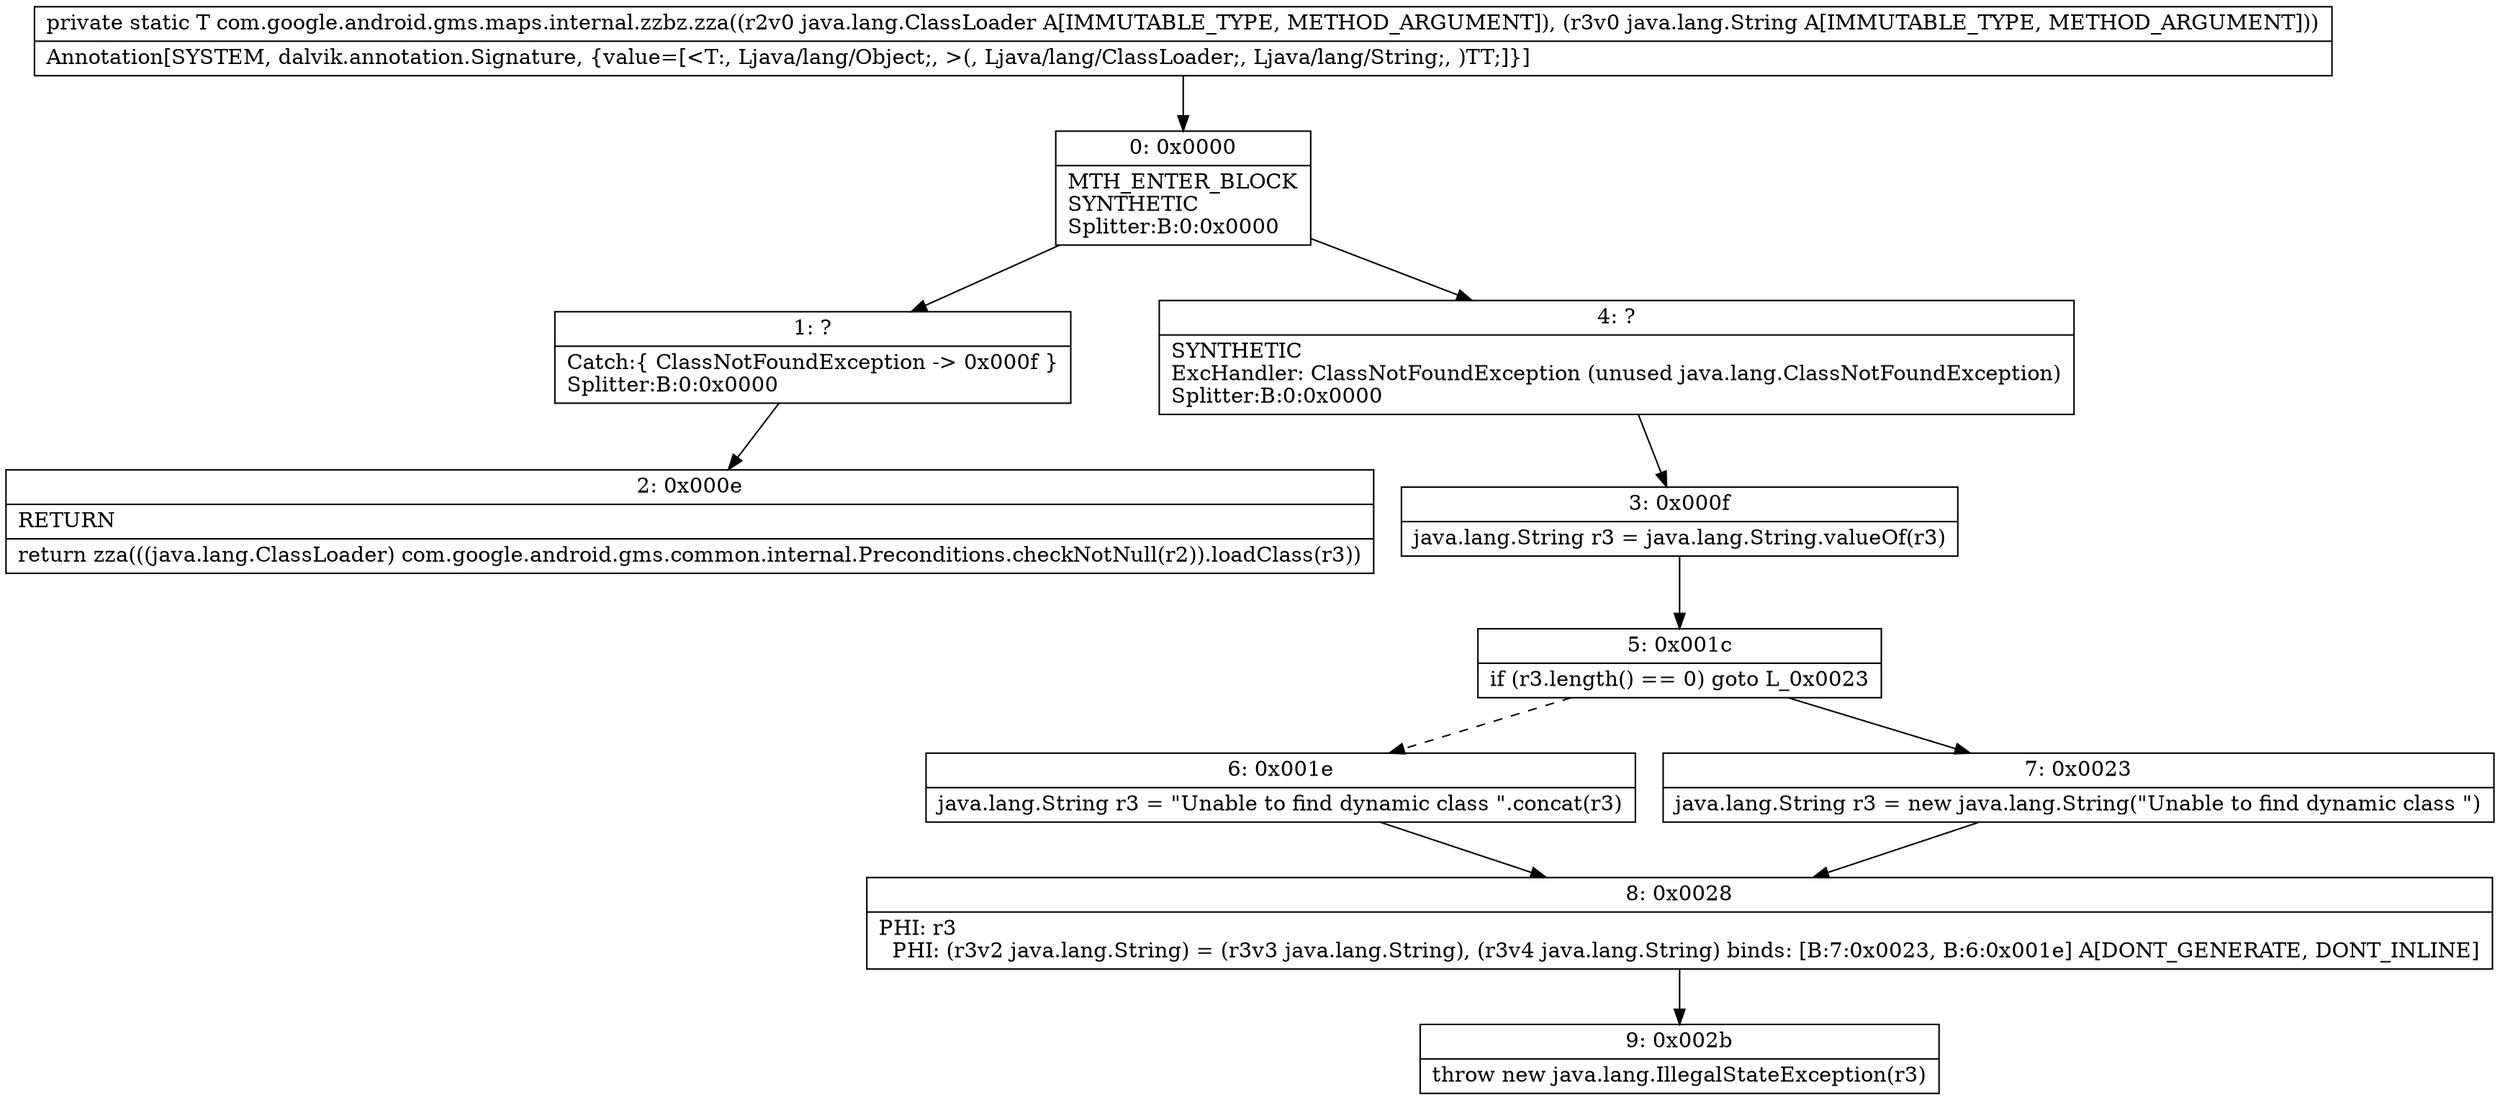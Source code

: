 digraph "CFG forcom.google.android.gms.maps.internal.zzbz.zza(Ljava\/lang\/ClassLoader;Ljava\/lang\/String;)Ljava\/lang\/Object;" {
Node_0 [shape=record,label="{0\:\ 0x0000|MTH_ENTER_BLOCK\lSYNTHETIC\lSplitter:B:0:0x0000\l}"];
Node_1 [shape=record,label="{1\:\ ?|Catch:\{ ClassNotFoundException \-\> 0x000f \}\lSplitter:B:0:0x0000\l}"];
Node_2 [shape=record,label="{2\:\ 0x000e|RETURN\l|return zza(((java.lang.ClassLoader) com.google.android.gms.common.internal.Preconditions.checkNotNull(r2)).loadClass(r3))\l}"];
Node_3 [shape=record,label="{3\:\ 0x000f|java.lang.String r3 = java.lang.String.valueOf(r3)\l}"];
Node_4 [shape=record,label="{4\:\ ?|SYNTHETIC\lExcHandler: ClassNotFoundException (unused java.lang.ClassNotFoundException)\lSplitter:B:0:0x0000\l}"];
Node_5 [shape=record,label="{5\:\ 0x001c|if (r3.length() == 0) goto L_0x0023\l}"];
Node_6 [shape=record,label="{6\:\ 0x001e|java.lang.String r3 = \"Unable to find dynamic class \".concat(r3)\l}"];
Node_7 [shape=record,label="{7\:\ 0x0023|java.lang.String r3 = new java.lang.String(\"Unable to find dynamic class \")\l}"];
Node_8 [shape=record,label="{8\:\ 0x0028|PHI: r3 \l  PHI: (r3v2 java.lang.String) = (r3v3 java.lang.String), (r3v4 java.lang.String) binds: [B:7:0x0023, B:6:0x001e] A[DONT_GENERATE, DONT_INLINE]\l}"];
Node_9 [shape=record,label="{9\:\ 0x002b|throw new java.lang.IllegalStateException(r3)\l}"];
MethodNode[shape=record,label="{private static T com.google.android.gms.maps.internal.zzbz.zza((r2v0 java.lang.ClassLoader A[IMMUTABLE_TYPE, METHOD_ARGUMENT]), (r3v0 java.lang.String A[IMMUTABLE_TYPE, METHOD_ARGUMENT]))  | Annotation[SYSTEM, dalvik.annotation.Signature, \{value=[\<T:, Ljava\/lang\/Object;, \>(, Ljava\/lang\/ClassLoader;, Ljava\/lang\/String;, )TT;]\}]\l}"];
MethodNode -> Node_0;
Node_0 -> Node_1;
Node_0 -> Node_4;
Node_1 -> Node_2;
Node_3 -> Node_5;
Node_4 -> Node_3;
Node_5 -> Node_6[style=dashed];
Node_5 -> Node_7;
Node_6 -> Node_8;
Node_7 -> Node_8;
Node_8 -> Node_9;
}

